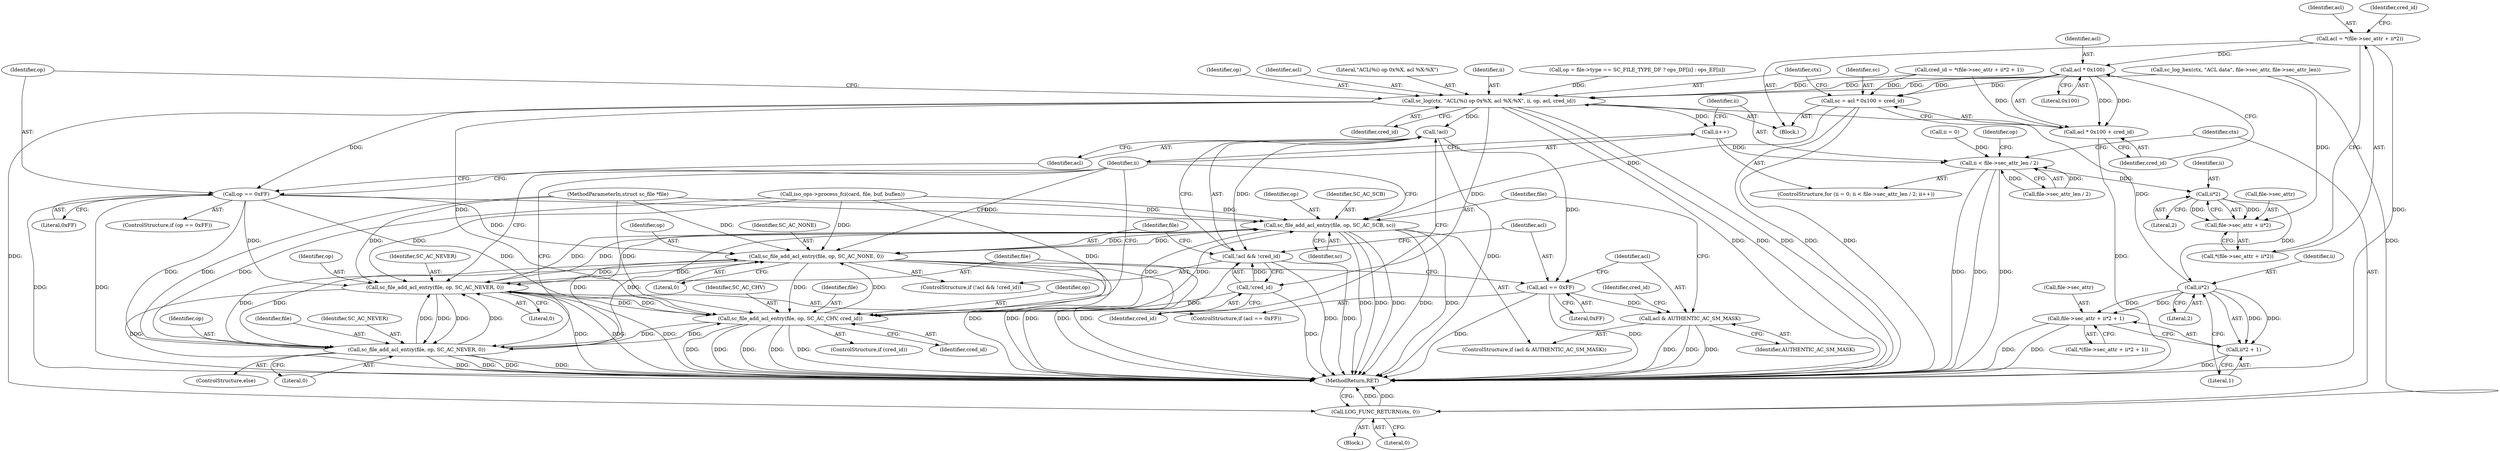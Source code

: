 digraph "1_OpenSC_8fe377e93b4b56060e5bbfb6f3142ceaeca744fa_1@integer" {
"1000282" [label="(Call,acl = *(file->sec_attr + ii*2))"];
"1000309" [label="(Call,acl * 0x100)"];
"1000306" [label="(Call,sc = acl * 0x100 + cred_id)"];
"1000351" [label="(Call,sc_file_add_acl_entry(file, op, SC_AC_SCB, sc))"];
"1000331" [label="(Call,sc_file_add_acl_entry(file, op, SC_AC_NONE, 0))"];
"1000341" [label="(Call,sc_file_add_acl_entry(file, op, SC_AC_NEVER, 0))"];
"1000359" [label="(Call,sc_file_add_acl_entry(file, op, SC_AC_CHV, cred_id))"];
"1000365" [label="(Call,sc_file_add_acl_entry(file, op, SC_AC_NEVER, 0))"];
"1000308" [label="(Call,acl * 0x100 + cred_id)"];
"1000313" [label="(Call,sc_log(ctx, \"ACL(%i) op 0x%X, acl %X:%X\", ii, op, acl, cred_id))"];
"1000263" [label="(Call,ii++)"];
"1000256" [label="(Call,ii < file->sec_attr_len / 2)"];
"1000289" [label="(Call,ii*2)"];
"1000285" [label="(Call,file->sec_attr + ii*2)"];
"1000301" [label="(Call,ii*2)"];
"1000296" [label="(Call,file->sec_attr + ii*2 + 1)"];
"1000300" [label="(Call,ii*2 + 1)"];
"1000321" [label="(Call,op == 0xFF)"];
"1000327" [label="(Call,!acl)"];
"1000326" [label="(Call,!acl && !cred_id)"];
"1000338" [label="(Call,acl == 0xFF)"];
"1000348" [label="(Call,acl & AUTHENTIC_AC_SM_MASK)"];
"1000329" [label="(Call,!cred_id)"];
"1000370" [label="(Call,LOG_FUNC_RETURN(ctx, 0))"];
"1000357" [label="(ControlStructure,if (cred_id))"];
"1000362" [label="(Identifier,SC_AC_CHV)"];
"1000310" [label="(Identifier,acl)"];
"1000286" [label="(Call,file->sec_attr)"];
"1000371" [label="(Identifier,ctx)"];
"1000311" [label="(Literal,0x100)"];
"1000296" [label="(Call,file->sec_attr + ii*2 + 1)"];
"1000331" [label="(Call,sc_file_add_acl_entry(file, op, SC_AC_NONE, 0))"];
"1000358" [label="(Identifier,cred_id)"];
"1000243" [label="(Call,sc_log_hex(ctx, \"ACL data\", file->sec_attr, file->sec_attr_len))"];
"1000367" [label="(Identifier,op)"];
"1000370" [label="(Call,LOG_FUNC_RETURN(ctx, 0))"];
"1000321" [label="(Call,op == 0xFF)"];
"1000317" [label="(Identifier,op)"];
"1000291" [label="(Literal,2)"];
"1000322" [label="(Identifier,op)"];
"1000333" [label="(Identifier,op)"];
"1000102" [label="(MethodParameterIn,struct sc_file *file)"];
"1000344" [label="(Identifier,SC_AC_NEVER)"];
"1000360" [label="(Identifier,file)"];
"1000323" [label="(Literal,0xFF)"];
"1000353" [label="(Identifier,op)"];
"1000264" [label="(Identifier,ii)"];
"1000301" [label="(Call,ii*2)"];
"1000350" [label="(Identifier,AUTHENTIC_AC_SM_MASK)"];
"1000297" [label="(Call,file->sec_attr)"];
"1000334" [label="(Identifier,SC_AC_NONE)"];
"1000263" [label="(Call,ii++)"];
"1000373" [label="(MethodReturn,RET)"];
"1000314" [label="(Identifier,ctx)"];
"1000285" [label="(Call,file->sec_attr + ii*2)"];
"1000181" [label="(Call,iso_ops->process_fci(card, file, buf, buflen))"];
"1000105" [label="(Block,)"];
"1000343" [label="(Identifier,op)"];
"1000337" [label="(ControlStructure,if (acl == 0xFF))"];
"1000282" [label="(Call,acl = *(file->sec_attr + ii*2))"];
"1000347" [label="(ControlStructure,if (acl & AUTHENTIC_AC_SM_MASK))"];
"1000339" [label="(Identifier,acl)"];
"1000284" [label="(Call,*(file->sec_attr + ii*2))"];
"1000345" [label="(Literal,0)"];
"1000253" [label="(Call,ii = 0)"];
"1000349" [label="(Identifier,acl)"];
"1000355" [label="(Identifier,sc)"];
"1000304" [label="(Literal,1)"];
"1000335" [label="(Literal,0)"];
"1000308" [label="(Call,acl * 0x100 + cred_id)"];
"1000327" [label="(Call,!acl)"];
"1000257" [label="(Identifier,ii)"];
"1000366" [label="(Identifier,file)"];
"1000313" [label="(Call,sc_log(ctx, \"ACL(%i) op 0x%X, acl %X:%X\", ii, op, acl, cred_id))"];
"1000318" [label="(Identifier,acl)"];
"1000332" [label="(Identifier,file)"];
"1000340" [label="(Literal,0xFF)"];
"1000307" [label="(Identifier,sc)"];
"1000364" [label="(ControlStructure,else)"];
"1000365" [label="(Call,sc_file_add_acl_entry(file, op, SC_AC_NEVER, 0))"];
"1000329" [label="(Call,!cred_id)"];
"1000256" [label="(Call,ii < file->sec_attr_len / 2)"];
"1000330" [label="(Identifier,cred_id)"];
"1000303" [label="(Literal,2)"];
"1000351" [label="(Call,sc_file_add_acl_entry(file, op, SC_AC_SCB, sc))"];
"1000320" [label="(ControlStructure,if (op == 0xFF))"];
"1000325" [label="(ControlStructure,if (!acl && !cred_id))"];
"1000315" [label="(Literal,\"ACL(%i) op 0x%X, acl %X:%X\")"];
"1000293" [label="(Call,cred_id = *(file->sec_attr + ii*2 + 1))"];
"1000316" [label="(Identifier,ii)"];
"1000361" [label="(Identifier,op)"];
"1000372" [label="(Literal,0)"];
"1000302" [label="(Identifier,ii)"];
"1000283" [label="(Identifier,acl)"];
"1000312" [label="(Identifier,cred_id)"];
"1000300" [label="(Call,ii*2 + 1)"];
"1000363" [label="(Identifier,cred_id)"];
"1000294" [label="(Identifier,cred_id)"];
"1000326" [label="(Call,!acl && !cred_id)"];
"1000289" [label="(Call,ii*2)"];
"1000354" [label="(Identifier,SC_AC_SCB)"];
"1000309" [label="(Call,acl * 0x100)"];
"1000290" [label="(Identifier,ii)"];
"1000328" [label="(Identifier,acl)"];
"1000338" [label="(Call,acl == 0xFF)"];
"1000319" [label="(Identifier,cred_id)"];
"1000267" [label="(Call,op = file->type == SC_FILE_TYPE_DF ? ops_DF[ii] : ops_EF[ii])"];
"1000341" [label="(Call,sc_file_add_acl_entry(file, op, SC_AC_NEVER, 0))"];
"1000252" [label="(ControlStructure,for (ii = 0; ii < file->sec_attr_len / 2; ii++))"];
"1000352" [label="(Identifier,file)"];
"1000295" [label="(Call,*(file->sec_attr + ii*2 + 1))"];
"1000348" [label="(Call,acl & AUTHENTIC_AC_SM_MASK)"];
"1000359" [label="(Call,sc_file_add_acl_entry(file, op, SC_AC_CHV, cred_id))"];
"1000342" [label="(Identifier,file)"];
"1000268" [label="(Identifier,op)"];
"1000306" [label="(Call,sc = acl * 0x100 + cred_id)"];
"1000369" [label="(Literal,0)"];
"1000265" [label="(Block,)"];
"1000258" [label="(Call,file->sec_attr_len / 2)"];
"1000368" [label="(Identifier,SC_AC_NEVER)"];
"1000282" -> "1000265"  [label="AST: "];
"1000282" -> "1000284"  [label="CFG: "];
"1000283" -> "1000282"  [label="AST: "];
"1000284" -> "1000282"  [label="AST: "];
"1000294" -> "1000282"  [label="CFG: "];
"1000282" -> "1000373"  [label="DDG: "];
"1000282" -> "1000309"  [label="DDG: "];
"1000309" -> "1000308"  [label="AST: "];
"1000309" -> "1000311"  [label="CFG: "];
"1000310" -> "1000309"  [label="AST: "];
"1000311" -> "1000309"  [label="AST: "];
"1000312" -> "1000309"  [label="CFG: "];
"1000309" -> "1000306"  [label="DDG: "];
"1000309" -> "1000306"  [label="DDG: "];
"1000309" -> "1000308"  [label="DDG: "];
"1000309" -> "1000308"  [label="DDG: "];
"1000309" -> "1000313"  [label="DDG: "];
"1000306" -> "1000265"  [label="AST: "];
"1000306" -> "1000308"  [label="CFG: "];
"1000307" -> "1000306"  [label="AST: "];
"1000308" -> "1000306"  [label="AST: "];
"1000314" -> "1000306"  [label="CFG: "];
"1000306" -> "1000373"  [label="DDG: "];
"1000306" -> "1000373"  [label="DDG: "];
"1000293" -> "1000306"  [label="DDG: "];
"1000306" -> "1000351"  [label="DDG: "];
"1000351" -> "1000347"  [label="AST: "];
"1000351" -> "1000355"  [label="CFG: "];
"1000352" -> "1000351"  [label="AST: "];
"1000353" -> "1000351"  [label="AST: "];
"1000354" -> "1000351"  [label="AST: "];
"1000355" -> "1000351"  [label="AST: "];
"1000264" -> "1000351"  [label="CFG: "];
"1000351" -> "1000373"  [label="DDG: "];
"1000351" -> "1000373"  [label="DDG: "];
"1000351" -> "1000373"  [label="DDG: "];
"1000351" -> "1000373"  [label="DDG: "];
"1000351" -> "1000373"  [label="DDG: "];
"1000351" -> "1000331"  [label="DDG: "];
"1000351" -> "1000341"  [label="DDG: "];
"1000331" -> "1000351"  [label="DDG: "];
"1000341" -> "1000351"  [label="DDG: "];
"1000359" -> "1000351"  [label="DDG: "];
"1000181" -> "1000351"  [label="DDG: "];
"1000365" -> "1000351"  [label="DDG: "];
"1000102" -> "1000351"  [label="DDG: "];
"1000321" -> "1000351"  [label="DDG: "];
"1000351" -> "1000359"  [label="DDG: "];
"1000351" -> "1000365"  [label="DDG: "];
"1000331" -> "1000325"  [label="AST: "];
"1000331" -> "1000335"  [label="CFG: "];
"1000332" -> "1000331"  [label="AST: "];
"1000333" -> "1000331"  [label="AST: "];
"1000334" -> "1000331"  [label="AST: "];
"1000335" -> "1000331"  [label="AST: "];
"1000264" -> "1000331"  [label="CFG: "];
"1000331" -> "1000373"  [label="DDG: "];
"1000331" -> "1000373"  [label="DDG: "];
"1000331" -> "1000373"  [label="DDG: "];
"1000331" -> "1000373"  [label="DDG: "];
"1000341" -> "1000331"  [label="DDG: "];
"1000359" -> "1000331"  [label="DDG: "];
"1000181" -> "1000331"  [label="DDG: "];
"1000365" -> "1000331"  [label="DDG: "];
"1000102" -> "1000331"  [label="DDG: "];
"1000321" -> "1000331"  [label="DDG: "];
"1000331" -> "1000341"  [label="DDG: "];
"1000331" -> "1000359"  [label="DDG: "];
"1000331" -> "1000365"  [label="DDG: "];
"1000341" -> "1000337"  [label="AST: "];
"1000341" -> "1000345"  [label="CFG: "];
"1000342" -> "1000341"  [label="AST: "];
"1000343" -> "1000341"  [label="AST: "];
"1000344" -> "1000341"  [label="AST: "];
"1000345" -> "1000341"  [label="AST: "];
"1000264" -> "1000341"  [label="CFG: "];
"1000341" -> "1000373"  [label="DDG: "];
"1000341" -> "1000373"  [label="DDG: "];
"1000341" -> "1000373"  [label="DDG: "];
"1000341" -> "1000373"  [label="DDG: "];
"1000359" -> "1000341"  [label="DDG: "];
"1000181" -> "1000341"  [label="DDG: "];
"1000365" -> "1000341"  [label="DDG: "];
"1000365" -> "1000341"  [label="DDG: "];
"1000102" -> "1000341"  [label="DDG: "];
"1000321" -> "1000341"  [label="DDG: "];
"1000341" -> "1000359"  [label="DDG: "];
"1000341" -> "1000365"  [label="DDG: "];
"1000341" -> "1000365"  [label="DDG: "];
"1000359" -> "1000357"  [label="AST: "];
"1000359" -> "1000363"  [label="CFG: "];
"1000360" -> "1000359"  [label="AST: "];
"1000361" -> "1000359"  [label="AST: "];
"1000362" -> "1000359"  [label="AST: "];
"1000363" -> "1000359"  [label="AST: "];
"1000264" -> "1000359"  [label="CFG: "];
"1000359" -> "1000373"  [label="DDG: "];
"1000359" -> "1000373"  [label="DDG: "];
"1000359" -> "1000373"  [label="DDG: "];
"1000359" -> "1000373"  [label="DDG: "];
"1000359" -> "1000373"  [label="DDG: "];
"1000181" -> "1000359"  [label="DDG: "];
"1000365" -> "1000359"  [label="DDG: "];
"1000102" -> "1000359"  [label="DDG: "];
"1000321" -> "1000359"  [label="DDG: "];
"1000313" -> "1000359"  [label="DDG: "];
"1000329" -> "1000359"  [label="DDG: "];
"1000359" -> "1000365"  [label="DDG: "];
"1000365" -> "1000364"  [label="AST: "];
"1000365" -> "1000369"  [label="CFG: "];
"1000366" -> "1000365"  [label="AST: "];
"1000367" -> "1000365"  [label="AST: "];
"1000368" -> "1000365"  [label="AST: "];
"1000369" -> "1000365"  [label="AST: "];
"1000264" -> "1000365"  [label="CFG: "];
"1000365" -> "1000373"  [label="DDG: "];
"1000365" -> "1000373"  [label="DDG: "];
"1000365" -> "1000373"  [label="DDG: "];
"1000365" -> "1000373"  [label="DDG: "];
"1000181" -> "1000365"  [label="DDG: "];
"1000102" -> "1000365"  [label="DDG: "];
"1000321" -> "1000365"  [label="DDG: "];
"1000308" -> "1000312"  [label="CFG: "];
"1000312" -> "1000308"  [label="AST: "];
"1000308" -> "1000373"  [label="DDG: "];
"1000293" -> "1000308"  [label="DDG: "];
"1000313" -> "1000265"  [label="AST: "];
"1000313" -> "1000319"  [label="CFG: "];
"1000314" -> "1000313"  [label="AST: "];
"1000315" -> "1000313"  [label="AST: "];
"1000316" -> "1000313"  [label="AST: "];
"1000317" -> "1000313"  [label="AST: "];
"1000318" -> "1000313"  [label="AST: "];
"1000319" -> "1000313"  [label="AST: "];
"1000322" -> "1000313"  [label="CFG: "];
"1000313" -> "1000373"  [label="DDG: "];
"1000313" -> "1000373"  [label="DDG: "];
"1000313" -> "1000373"  [label="DDG: "];
"1000313" -> "1000263"  [label="DDG: "];
"1000243" -> "1000313"  [label="DDG: "];
"1000301" -> "1000313"  [label="DDG: "];
"1000267" -> "1000313"  [label="DDG: "];
"1000293" -> "1000313"  [label="DDG: "];
"1000313" -> "1000321"  [label="DDG: "];
"1000313" -> "1000327"  [label="DDG: "];
"1000313" -> "1000329"  [label="DDG: "];
"1000313" -> "1000370"  [label="DDG: "];
"1000263" -> "1000252"  [label="AST: "];
"1000263" -> "1000264"  [label="CFG: "];
"1000264" -> "1000263"  [label="AST: "];
"1000257" -> "1000263"  [label="CFG: "];
"1000263" -> "1000256"  [label="DDG: "];
"1000256" -> "1000252"  [label="AST: "];
"1000256" -> "1000258"  [label="CFG: "];
"1000257" -> "1000256"  [label="AST: "];
"1000258" -> "1000256"  [label="AST: "];
"1000268" -> "1000256"  [label="CFG: "];
"1000371" -> "1000256"  [label="CFG: "];
"1000256" -> "1000373"  [label="DDG: "];
"1000256" -> "1000373"  [label="DDG: "];
"1000256" -> "1000373"  [label="DDG: "];
"1000253" -> "1000256"  [label="DDG: "];
"1000258" -> "1000256"  [label="DDG: "];
"1000258" -> "1000256"  [label="DDG: "];
"1000256" -> "1000289"  [label="DDG: "];
"1000289" -> "1000285"  [label="AST: "];
"1000289" -> "1000291"  [label="CFG: "];
"1000290" -> "1000289"  [label="AST: "];
"1000291" -> "1000289"  [label="AST: "];
"1000285" -> "1000289"  [label="CFG: "];
"1000289" -> "1000285"  [label="DDG: "];
"1000289" -> "1000285"  [label="DDG: "];
"1000289" -> "1000301"  [label="DDG: "];
"1000285" -> "1000284"  [label="AST: "];
"1000286" -> "1000285"  [label="AST: "];
"1000284" -> "1000285"  [label="CFG: "];
"1000243" -> "1000285"  [label="DDG: "];
"1000301" -> "1000300"  [label="AST: "];
"1000301" -> "1000303"  [label="CFG: "];
"1000302" -> "1000301"  [label="AST: "];
"1000303" -> "1000301"  [label="AST: "];
"1000304" -> "1000301"  [label="CFG: "];
"1000301" -> "1000296"  [label="DDG: "];
"1000301" -> "1000296"  [label="DDG: "];
"1000301" -> "1000300"  [label="DDG: "];
"1000301" -> "1000300"  [label="DDG: "];
"1000296" -> "1000295"  [label="AST: "];
"1000296" -> "1000300"  [label="CFG: "];
"1000297" -> "1000296"  [label="AST: "];
"1000300" -> "1000296"  [label="AST: "];
"1000295" -> "1000296"  [label="CFG: "];
"1000296" -> "1000373"  [label="DDG: "];
"1000296" -> "1000373"  [label="DDG: "];
"1000300" -> "1000304"  [label="CFG: "];
"1000304" -> "1000300"  [label="AST: "];
"1000300" -> "1000373"  [label="DDG: "];
"1000321" -> "1000320"  [label="AST: "];
"1000321" -> "1000323"  [label="CFG: "];
"1000322" -> "1000321"  [label="AST: "];
"1000323" -> "1000321"  [label="AST: "];
"1000328" -> "1000321"  [label="CFG: "];
"1000264" -> "1000321"  [label="CFG: "];
"1000321" -> "1000373"  [label="DDG: "];
"1000321" -> "1000373"  [label="DDG: "];
"1000327" -> "1000326"  [label="AST: "];
"1000327" -> "1000328"  [label="CFG: "];
"1000328" -> "1000327"  [label="AST: "];
"1000330" -> "1000327"  [label="CFG: "];
"1000326" -> "1000327"  [label="CFG: "];
"1000327" -> "1000373"  [label="DDG: "];
"1000327" -> "1000326"  [label="DDG: "];
"1000327" -> "1000338"  [label="DDG: "];
"1000326" -> "1000325"  [label="AST: "];
"1000326" -> "1000329"  [label="CFG: "];
"1000329" -> "1000326"  [label="AST: "];
"1000332" -> "1000326"  [label="CFG: "];
"1000339" -> "1000326"  [label="CFG: "];
"1000326" -> "1000373"  [label="DDG: "];
"1000326" -> "1000373"  [label="DDG: "];
"1000326" -> "1000373"  [label="DDG: "];
"1000329" -> "1000326"  [label="DDG: "];
"1000338" -> "1000337"  [label="AST: "];
"1000338" -> "1000340"  [label="CFG: "];
"1000339" -> "1000338"  [label="AST: "];
"1000340" -> "1000338"  [label="AST: "];
"1000342" -> "1000338"  [label="CFG: "];
"1000349" -> "1000338"  [label="CFG: "];
"1000338" -> "1000373"  [label="DDG: "];
"1000338" -> "1000373"  [label="DDG: "];
"1000338" -> "1000348"  [label="DDG: "];
"1000348" -> "1000347"  [label="AST: "];
"1000348" -> "1000350"  [label="CFG: "];
"1000349" -> "1000348"  [label="AST: "];
"1000350" -> "1000348"  [label="AST: "];
"1000352" -> "1000348"  [label="CFG: "];
"1000358" -> "1000348"  [label="CFG: "];
"1000348" -> "1000373"  [label="DDG: "];
"1000348" -> "1000373"  [label="DDG: "];
"1000348" -> "1000373"  [label="DDG: "];
"1000329" -> "1000330"  [label="CFG: "];
"1000330" -> "1000329"  [label="AST: "];
"1000329" -> "1000373"  [label="DDG: "];
"1000370" -> "1000105"  [label="AST: "];
"1000370" -> "1000372"  [label="CFG: "];
"1000371" -> "1000370"  [label="AST: "];
"1000372" -> "1000370"  [label="AST: "];
"1000373" -> "1000370"  [label="CFG: "];
"1000370" -> "1000373"  [label="DDG: "];
"1000370" -> "1000373"  [label="DDG: "];
"1000243" -> "1000370"  [label="DDG: "];
}
